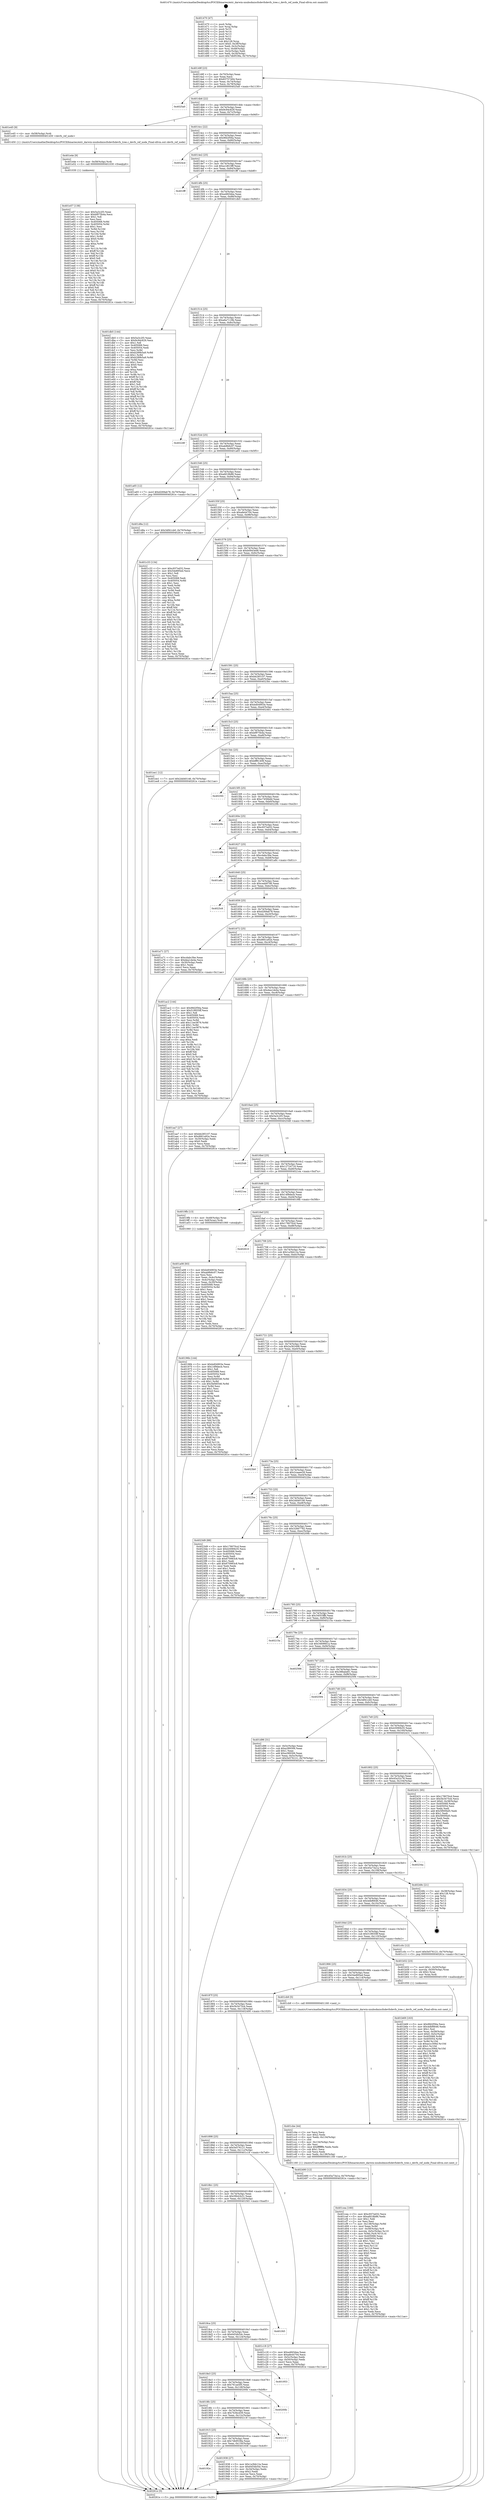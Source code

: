 digraph "0x401470" {
  label = "0x401470 (/mnt/c/Users/mathe/Desktop/tcc/POCII/binaries/extr_darwin-xnubsdmiscfsdevfsdevfs_tree.c_devfs_ref_node_Final-ollvm.out::main(0))"
  labelloc = "t"
  node[shape=record]

  Entry [label="",width=0.3,height=0.3,shape=circle,fillcolor=black,style=filled]
  "0x40149f" [label="{
     0x40149f [23]\l
     | [instrs]\l
     &nbsp;&nbsp;0x40149f \<+3\>: mov -0x70(%rbp),%eax\l
     &nbsp;&nbsp;0x4014a2 \<+2\>: mov %eax,%ecx\l
     &nbsp;&nbsp;0x4014a4 \<+6\>: sub $0x83757494,%ecx\l
     &nbsp;&nbsp;0x4014aa \<+3\>: mov %eax,-0x74(%rbp)\l
     &nbsp;&nbsp;0x4014ad \<+3\>: mov %ecx,-0x78(%rbp)\l
     &nbsp;&nbsp;0x4014b0 \<+6\>: je 00000000004025a0 \<main+0x1130\>\l
  }"]
  "0x4025a0" [label="{
     0x4025a0\l
  }", style=dashed]
  "0x4014b6" [label="{
     0x4014b6 [22]\l
     | [instrs]\l
     &nbsp;&nbsp;0x4014b6 \<+5\>: jmp 00000000004014bb \<main+0x4b\>\l
     &nbsp;&nbsp;0x4014bb \<+3\>: mov -0x74(%rbp),%eax\l
     &nbsp;&nbsp;0x4014be \<+5\>: sub $0x9c94c629,%eax\l
     &nbsp;&nbsp;0x4014c3 \<+3\>: mov %eax,-0x7c(%rbp)\l
     &nbsp;&nbsp;0x4014c6 \<+6\>: je 0000000000401e45 \<main+0x9d5\>\l
  }"]
  Exit [label="",width=0.3,height=0.3,shape=circle,fillcolor=black,style=filled,peripheries=2]
  "0x401e45" [label="{
     0x401e45 [9]\l
     | [instrs]\l
     &nbsp;&nbsp;0x401e45 \<+4\>: mov -0x58(%rbp),%rdi\l
     &nbsp;&nbsp;0x401e49 \<+5\>: call 0000000000401450 \<devfs_ref_node\>\l
     | [calls]\l
     &nbsp;&nbsp;0x401450 \{1\} (/mnt/c/Users/mathe/Desktop/tcc/POCII/binaries/extr_darwin-xnubsdmiscfsdevfsdevfs_tree.c_devfs_ref_node_Final-ollvm.out::devfs_ref_node)\l
  }"]
  "0x4014cc" [label="{
     0x4014cc [22]\l
     | [instrs]\l
     &nbsp;&nbsp;0x4014cc \<+5\>: jmp 00000000004014d1 \<main+0x61\>\l
     &nbsp;&nbsp;0x4014d1 \<+3\>: mov -0x74(%rbp),%eax\l
     &nbsp;&nbsp;0x4014d4 \<+5\>: sub $0x9fd2f56a,%eax\l
     &nbsp;&nbsp;0x4014d9 \<+3\>: mov %eax,-0x80(%rbp)\l
     &nbsp;&nbsp;0x4014dc \<+6\>: je 00000000004024cd \<main+0x105d\>\l
  }"]
  "0x401e57" [label="{
     0x401e57 [138]\l
     | [instrs]\l
     &nbsp;&nbsp;0x401e57 \<+5\>: mov $0x5a3c2f3,%eax\l
     &nbsp;&nbsp;0x401e5c \<+5\>: mov $0xbf975b4a,%ecx\l
     &nbsp;&nbsp;0x401e61 \<+2\>: mov $0x1,%dl\l
     &nbsp;&nbsp;0x401e63 \<+2\>: xor %esi,%esi\l
     &nbsp;&nbsp;0x401e65 \<+8\>: mov 0x405068,%r8d\l
     &nbsp;&nbsp;0x401e6d \<+8\>: mov 0x405054,%r9d\l
     &nbsp;&nbsp;0x401e75 \<+3\>: sub $0x1,%esi\l
     &nbsp;&nbsp;0x401e78 \<+3\>: mov %r8d,%r10d\l
     &nbsp;&nbsp;0x401e7b \<+3\>: add %esi,%r10d\l
     &nbsp;&nbsp;0x401e7e \<+4\>: imul %r10d,%r8d\l
     &nbsp;&nbsp;0x401e82 \<+4\>: and $0x1,%r8d\l
     &nbsp;&nbsp;0x401e86 \<+4\>: cmp $0x0,%r8d\l
     &nbsp;&nbsp;0x401e8a \<+4\>: sete %r11b\l
     &nbsp;&nbsp;0x401e8e \<+4\>: cmp $0xa,%r9d\l
     &nbsp;&nbsp;0x401e92 \<+3\>: setl %bl\l
     &nbsp;&nbsp;0x401e95 \<+3\>: mov %r11b,%r14b\l
     &nbsp;&nbsp;0x401e98 \<+4\>: xor $0xff,%r14b\l
     &nbsp;&nbsp;0x401e9c \<+3\>: mov %bl,%r15b\l
     &nbsp;&nbsp;0x401e9f \<+4\>: xor $0xff,%r15b\l
     &nbsp;&nbsp;0x401ea3 \<+3\>: xor $0x0,%dl\l
     &nbsp;&nbsp;0x401ea6 \<+3\>: mov %r14b,%r12b\l
     &nbsp;&nbsp;0x401ea9 \<+4\>: and $0x0,%r12b\l
     &nbsp;&nbsp;0x401ead \<+3\>: and %dl,%r11b\l
     &nbsp;&nbsp;0x401eb0 \<+3\>: mov %r15b,%r13b\l
     &nbsp;&nbsp;0x401eb3 \<+4\>: and $0x0,%r13b\l
     &nbsp;&nbsp;0x401eb7 \<+2\>: and %dl,%bl\l
     &nbsp;&nbsp;0x401eb9 \<+3\>: or %r11b,%r12b\l
     &nbsp;&nbsp;0x401ebc \<+3\>: or %bl,%r13b\l
     &nbsp;&nbsp;0x401ebf \<+3\>: xor %r13b,%r12b\l
     &nbsp;&nbsp;0x401ec2 \<+3\>: or %r15b,%r14b\l
     &nbsp;&nbsp;0x401ec5 \<+4\>: xor $0xff,%r14b\l
     &nbsp;&nbsp;0x401ec9 \<+3\>: or $0x0,%dl\l
     &nbsp;&nbsp;0x401ecc \<+3\>: and %dl,%r14b\l
     &nbsp;&nbsp;0x401ecf \<+3\>: or %r14b,%r12b\l
     &nbsp;&nbsp;0x401ed2 \<+4\>: test $0x1,%r12b\l
     &nbsp;&nbsp;0x401ed6 \<+3\>: cmovne %ecx,%eax\l
     &nbsp;&nbsp;0x401ed9 \<+3\>: mov %eax,-0x70(%rbp)\l
     &nbsp;&nbsp;0x401edc \<+5\>: jmp 000000000040261e \<main+0x11ae\>\l
  }"]
  "0x4024cd" [label="{
     0x4024cd\l
  }", style=dashed]
  "0x4014e2" [label="{
     0x4014e2 [25]\l
     | [instrs]\l
     &nbsp;&nbsp;0x4014e2 \<+5\>: jmp 00000000004014e7 \<main+0x77\>\l
     &nbsp;&nbsp;0x4014e7 \<+3\>: mov -0x74(%rbp),%eax\l
     &nbsp;&nbsp;0x4014ea \<+5\>: sub $0xa1d619ff,%eax\l
     &nbsp;&nbsp;0x4014ef \<+6\>: mov %eax,-0x84(%rbp)\l
     &nbsp;&nbsp;0x4014f5 \<+6\>: je 0000000000401fff \<main+0xb8f\>\l
  }"]
  "0x401e4e" [label="{
     0x401e4e [9]\l
     | [instrs]\l
     &nbsp;&nbsp;0x401e4e \<+4\>: mov -0x58(%rbp),%rdi\l
     &nbsp;&nbsp;0x401e52 \<+5\>: call 0000000000401030 \<free@plt\>\l
     | [calls]\l
     &nbsp;&nbsp;0x401030 \{1\} (unknown)\l
  }"]
  "0x401fff" [label="{
     0x401fff\l
  }", style=dashed]
  "0x4014fb" [label="{
     0x4014fb [25]\l
     | [instrs]\l
     &nbsp;&nbsp;0x4014fb \<+5\>: jmp 0000000000401500 \<main+0x90\>\l
     &nbsp;&nbsp;0x401500 \<+3\>: mov -0x74(%rbp),%eax\l
     &nbsp;&nbsp;0x401503 \<+5\>: sub $0xa4fd3dea,%eax\l
     &nbsp;&nbsp;0x401508 \<+6\>: mov %eax,-0x88(%rbp)\l
     &nbsp;&nbsp;0x40150e \<+6\>: je 0000000000401db5 \<main+0x945\>\l
  }"]
  "0x401cea" [label="{
     0x401cea [160]\l
     | [instrs]\l
     &nbsp;&nbsp;0x401cea \<+5\>: mov $0xc937ed32,%ecx\l
     &nbsp;&nbsp;0x401cef \<+5\>: mov $0xafd18b86,%edx\l
     &nbsp;&nbsp;0x401cf4 \<+3\>: mov $0x1,%dil\l
     &nbsp;&nbsp;0x401cf7 \<+2\>: xor %esi,%esi\l
     &nbsp;&nbsp;0x401cf9 \<+7\>: mov -0x138(%rbp),%r8d\l
     &nbsp;&nbsp;0x401d00 \<+4\>: imul %eax,%r8d\l
     &nbsp;&nbsp;0x401d04 \<+4\>: mov -0x58(%rbp),%r9\l
     &nbsp;&nbsp;0x401d08 \<+4\>: movslq -0x5c(%rbp),%r10\l
     &nbsp;&nbsp;0x401d0c \<+4\>: mov %r8d,(%r9,%r10,4)\l
     &nbsp;&nbsp;0x401d10 \<+7\>: mov 0x405068,%eax\l
     &nbsp;&nbsp;0x401d17 \<+8\>: mov 0x405054,%r8d\l
     &nbsp;&nbsp;0x401d1f \<+3\>: sub $0x1,%esi\l
     &nbsp;&nbsp;0x401d22 \<+3\>: mov %eax,%r11d\l
     &nbsp;&nbsp;0x401d25 \<+3\>: add %esi,%r11d\l
     &nbsp;&nbsp;0x401d28 \<+4\>: imul %r11d,%eax\l
     &nbsp;&nbsp;0x401d2c \<+3\>: and $0x1,%eax\l
     &nbsp;&nbsp;0x401d2f \<+3\>: cmp $0x0,%eax\l
     &nbsp;&nbsp;0x401d32 \<+3\>: sete %bl\l
     &nbsp;&nbsp;0x401d35 \<+4\>: cmp $0xa,%r8d\l
     &nbsp;&nbsp;0x401d39 \<+4\>: setl %r14b\l
     &nbsp;&nbsp;0x401d3d \<+3\>: mov %bl,%r15b\l
     &nbsp;&nbsp;0x401d40 \<+4\>: xor $0xff,%r15b\l
     &nbsp;&nbsp;0x401d44 \<+3\>: mov %r14b,%r12b\l
     &nbsp;&nbsp;0x401d47 \<+4\>: xor $0xff,%r12b\l
     &nbsp;&nbsp;0x401d4b \<+4\>: xor $0x0,%dil\l
     &nbsp;&nbsp;0x401d4f \<+3\>: mov %r15b,%r13b\l
     &nbsp;&nbsp;0x401d52 \<+4\>: and $0x0,%r13b\l
     &nbsp;&nbsp;0x401d56 \<+3\>: and %dil,%bl\l
     &nbsp;&nbsp;0x401d59 \<+3\>: mov %r12b,%al\l
     &nbsp;&nbsp;0x401d5c \<+2\>: and $0x0,%al\l
     &nbsp;&nbsp;0x401d5e \<+3\>: and %dil,%r14b\l
     &nbsp;&nbsp;0x401d61 \<+3\>: or %bl,%r13b\l
     &nbsp;&nbsp;0x401d64 \<+3\>: or %r14b,%al\l
     &nbsp;&nbsp;0x401d67 \<+3\>: xor %al,%r13b\l
     &nbsp;&nbsp;0x401d6a \<+3\>: or %r12b,%r15b\l
     &nbsp;&nbsp;0x401d6d \<+4\>: xor $0xff,%r15b\l
     &nbsp;&nbsp;0x401d71 \<+4\>: or $0x0,%dil\l
     &nbsp;&nbsp;0x401d75 \<+3\>: and %dil,%r15b\l
     &nbsp;&nbsp;0x401d78 \<+3\>: or %r15b,%r13b\l
     &nbsp;&nbsp;0x401d7b \<+4\>: test $0x1,%r13b\l
     &nbsp;&nbsp;0x401d7f \<+3\>: cmovne %edx,%ecx\l
     &nbsp;&nbsp;0x401d82 \<+3\>: mov %ecx,-0x70(%rbp)\l
     &nbsp;&nbsp;0x401d85 \<+5\>: jmp 000000000040261e \<main+0x11ae\>\l
  }"]
  "0x401db5" [label="{
     0x401db5 [144]\l
     | [instrs]\l
     &nbsp;&nbsp;0x401db5 \<+5\>: mov $0x5a3c2f3,%eax\l
     &nbsp;&nbsp;0x401dba \<+5\>: mov $0x9c94c629,%ecx\l
     &nbsp;&nbsp;0x401dbf \<+2\>: mov $0x1,%dl\l
     &nbsp;&nbsp;0x401dc1 \<+7\>: mov 0x405068,%esi\l
     &nbsp;&nbsp;0x401dc8 \<+7\>: mov 0x405054,%edi\l
     &nbsp;&nbsp;0x401dcf \<+3\>: mov %esi,%r8d\l
     &nbsp;&nbsp;0x401dd2 \<+7\>: sub $0xb289b5a9,%r8d\l
     &nbsp;&nbsp;0x401dd9 \<+4\>: sub $0x1,%r8d\l
     &nbsp;&nbsp;0x401ddd \<+7\>: add $0xb289b5a9,%r8d\l
     &nbsp;&nbsp;0x401de4 \<+4\>: imul %r8d,%esi\l
     &nbsp;&nbsp;0x401de8 \<+3\>: and $0x1,%esi\l
     &nbsp;&nbsp;0x401deb \<+3\>: cmp $0x0,%esi\l
     &nbsp;&nbsp;0x401dee \<+4\>: sete %r9b\l
     &nbsp;&nbsp;0x401df2 \<+3\>: cmp $0xa,%edi\l
     &nbsp;&nbsp;0x401df5 \<+4\>: setl %r10b\l
     &nbsp;&nbsp;0x401df9 \<+3\>: mov %r9b,%r11b\l
     &nbsp;&nbsp;0x401dfc \<+4\>: xor $0xff,%r11b\l
     &nbsp;&nbsp;0x401e00 \<+3\>: mov %r10b,%bl\l
     &nbsp;&nbsp;0x401e03 \<+3\>: xor $0xff,%bl\l
     &nbsp;&nbsp;0x401e06 \<+3\>: xor $0x1,%dl\l
     &nbsp;&nbsp;0x401e09 \<+3\>: mov %r11b,%r14b\l
     &nbsp;&nbsp;0x401e0c \<+4\>: and $0xff,%r14b\l
     &nbsp;&nbsp;0x401e10 \<+3\>: and %dl,%r9b\l
     &nbsp;&nbsp;0x401e13 \<+3\>: mov %bl,%r15b\l
     &nbsp;&nbsp;0x401e16 \<+4\>: and $0xff,%r15b\l
     &nbsp;&nbsp;0x401e1a \<+3\>: and %dl,%r10b\l
     &nbsp;&nbsp;0x401e1d \<+3\>: or %r9b,%r14b\l
     &nbsp;&nbsp;0x401e20 \<+3\>: or %r10b,%r15b\l
     &nbsp;&nbsp;0x401e23 \<+3\>: xor %r15b,%r14b\l
     &nbsp;&nbsp;0x401e26 \<+3\>: or %bl,%r11b\l
     &nbsp;&nbsp;0x401e29 \<+4\>: xor $0xff,%r11b\l
     &nbsp;&nbsp;0x401e2d \<+3\>: or $0x1,%dl\l
     &nbsp;&nbsp;0x401e30 \<+3\>: and %dl,%r11b\l
     &nbsp;&nbsp;0x401e33 \<+3\>: or %r11b,%r14b\l
     &nbsp;&nbsp;0x401e36 \<+4\>: test $0x1,%r14b\l
     &nbsp;&nbsp;0x401e3a \<+3\>: cmovne %ecx,%eax\l
     &nbsp;&nbsp;0x401e3d \<+3\>: mov %eax,-0x70(%rbp)\l
     &nbsp;&nbsp;0x401e40 \<+5\>: jmp 000000000040261e \<main+0x11ae\>\l
  }"]
  "0x401514" [label="{
     0x401514 [25]\l
     | [instrs]\l
     &nbsp;&nbsp;0x401514 \<+5\>: jmp 0000000000401519 \<main+0xa9\>\l
     &nbsp;&nbsp;0x401519 \<+3\>: mov -0x74(%rbp),%eax\l
     &nbsp;&nbsp;0x40151c \<+5\>: sub $0xa6a7118b,%eax\l
     &nbsp;&nbsp;0x401521 \<+6\>: mov %eax,-0x8c(%rbp)\l
     &nbsp;&nbsp;0x401527 \<+6\>: je 000000000040228f \<main+0xe1f\>\l
  }"]
  "0x401cbe" [label="{
     0x401cbe [44]\l
     | [instrs]\l
     &nbsp;&nbsp;0x401cbe \<+2\>: xor %ecx,%ecx\l
     &nbsp;&nbsp;0x401cc0 \<+5\>: mov $0x2,%edx\l
     &nbsp;&nbsp;0x401cc5 \<+6\>: mov %edx,-0x134(%rbp)\l
     &nbsp;&nbsp;0x401ccb \<+1\>: cltd\l
     &nbsp;&nbsp;0x401ccc \<+6\>: mov -0x134(%rbp),%esi\l
     &nbsp;&nbsp;0x401cd2 \<+2\>: idiv %esi\l
     &nbsp;&nbsp;0x401cd4 \<+6\>: imul $0xfffffffe,%edx,%edx\l
     &nbsp;&nbsp;0x401cda \<+3\>: sub $0x1,%ecx\l
     &nbsp;&nbsp;0x401cdd \<+2\>: sub %ecx,%edx\l
     &nbsp;&nbsp;0x401cdf \<+6\>: mov %edx,-0x138(%rbp)\l
     &nbsp;&nbsp;0x401ce5 \<+5\>: call 0000000000401160 \<next_i\>\l
     | [calls]\l
     &nbsp;&nbsp;0x401160 \{1\} (/mnt/c/Users/mathe/Desktop/tcc/POCII/binaries/extr_darwin-xnubsdmiscfsdevfsdevfs_tree.c_devfs_ref_node_Final-ollvm.out::next_i)\l
  }"]
  "0x40228f" [label="{
     0x40228f\l
  }", style=dashed]
  "0x40152d" [label="{
     0x40152d [25]\l
     | [instrs]\l
     &nbsp;&nbsp;0x40152d \<+5\>: jmp 0000000000401532 \<main+0xc2\>\l
     &nbsp;&nbsp;0x401532 \<+3\>: mov -0x74(%rbp),%eax\l
     &nbsp;&nbsp;0x401535 \<+5\>: sub $0xab8b6c07,%eax\l
     &nbsp;&nbsp;0x40153a \<+6\>: mov %eax,-0x90(%rbp)\l
     &nbsp;&nbsp;0x401540 \<+6\>: je 0000000000401a65 \<main+0x5f5\>\l
  }"]
  "0x401b69" [label="{
     0x401b69 [163]\l
     | [instrs]\l
     &nbsp;&nbsp;0x401b69 \<+5\>: mov $0x9fd2f56a,%ecx\l
     &nbsp;&nbsp;0x401b6e \<+5\>: mov $0x4dbf6646,%edx\l
     &nbsp;&nbsp;0x401b73 \<+3\>: mov $0x1,%sil\l
     &nbsp;&nbsp;0x401b76 \<+4\>: mov %rax,-0x58(%rbp)\l
     &nbsp;&nbsp;0x401b7a \<+7\>: movl $0x0,-0x5c(%rbp)\l
     &nbsp;&nbsp;0x401b81 \<+8\>: mov 0x405068,%r8d\l
     &nbsp;&nbsp;0x401b89 \<+8\>: mov 0x405054,%r9d\l
     &nbsp;&nbsp;0x401b91 \<+3\>: mov %r8d,%r10d\l
     &nbsp;&nbsp;0x401b94 \<+7\>: sub $0xaccc306d,%r10d\l
     &nbsp;&nbsp;0x401b9b \<+4\>: sub $0x1,%r10d\l
     &nbsp;&nbsp;0x401b9f \<+7\>: add $0xaccc306d,%r10d\l
     &nbsp;&nbsp;0x401ba6 \<+4\>: imul %r10d,%r8d\l
     &nbsp;&nbsp;0x401baa \<+4\>: and $0x1,%r8d\l
     &nbsp;&nbsp;0x401bae \<+4\>: cmp $0x0,%r8d\l
     &nbsp;&nbsp;0x401bb2 \<+4\>: sete %r11b\l
     &nbsp;&nbsp;0x401bb6 \<+4\>: cmp $0xa,%r9d\l
     &nbsp;&nbsp;0x401bba \<+3\>: setl %bl\l
     &nbsp;&nbsp;0x401bbd \<+3\>: mov %r11b,%r14b\l
     &nbsp;&nbsp;0x401bc0 \<+4\>: xor $0xff,%r14b\l
     &nbsp;&nbsp;0x401bc4 \<+3\>: mov %bl,%r15b\l
     &nbsp;&nbsp;0x401bc7 \<+4\>: xor $0xff,%r15b\l
     &nbsp;&nbsp;0x401bcb \<+4\>: xor $0x0,%sil\l
     &nbsp;&nbsp;0x401bcf \<+3\>: mov %r14b,%r12b\l
     &nbsp;&nbsp;0x401bd2 \<+4\>: and $0x0,%r12b\l
     &nbsp;&nbsp;0x401bd6 \<+3\>: and %sil,%r11b\l
     &nbsp;&nbsp;0x401bd9 \<+3\>: mov %r15b,%r13b\l
     &nbsp;&nbsp;0x401bdc \<+4\>: and $0x0,%r13b\l
     &nbsp;&nbsp;0x401be0 \<+3\>: and %sil,%bl\l
     &nbsp;&nbsp;0x401be3 \<+3\>: or %r11b,%r12b\l
     &nbsp;&nbsp;0x401be6 \<+3\>: or %bl,%r13b\l
     &nbsp;&nbsp;0x401be9 \<+3\>: xor %r13b,%r12b\l
     &nbsp;&nbsp;0x401bec \<+3\>: or %r15b,%r14b\l
     &nbsp;&nbsp;0x401bef \<+4\>: xor $0xff,%r14b\l
     &nbsp;&nbsp;0x401bf3 \<+4\>: or $0x0,%sil\l
     &nbsp;&nbsp;0x401bf7 \<+3\>: and %sil,%r14b\l
     &nbsp;&nbsp;0x401bfa \<+3\>: or %r14b,%r12b\l
     &nbsp;&nbsp;0x401bfd \<+4\>: test $0x1,%r12b\l
     &nbsp;&nbsp;0x401c01 \<+3\>: cmovne %edx,%ecx\l
     &nbsp;&nbsp;0x401c04 \<+3\>: mov %ecx,-0x70(%rbp)\l
     &nbsp;&nbsp;0x401c07 \<+5\>: jmp 000000000040261e \<main+0x11ae\>\l
  }"]
  "0x401a65" [label="{
     0x401a65 [12]\l
     | [instrs]\l
     &nbsp;&nbsp;0x401a65 \<+7\>: movl $0xd269ab78,-0x70(%rbp)\l
     &nbsp;&nbsp;0x401a6c \<+5\>: jmp 000000000040261e \<main+0x11ae\>\l
  }"]
  "0x401546" [label="{
     0x401546 [25]\l
     | [instrs]\l
     &nbsp;&nbsp;0x401546 \<+5\>: jmp 000000000040154b \<main+0xdb\>\l
     &nbsp;&nbsp;0x40154b \<+3\>: mov -0x74(%rbp),%eax\l
     &nbsp;&nbsp;0x40154e \<+5\>: sub $0xafd18b86,%eax\l
     &nbsp;&nbsp;0x401553 \<+6\>: mov %eax,-0x94(%rbp)\l
     &nbsp;&nbsp;0x401559 \<+6\>: je 0000000000401d8a \<main+0x91a\>\l
  }"]
  "0x401a08" [label="{
     0x401a08 [93]\l
     | [instrs]\l
     &nbsp;&nbsp;0x401a08 \<+5\>: mov $0xbd04903e,%ecx\l
     &nbsp;&nbsp;0x401a0d \<+5\>: mov $0xab8b6c07,%edx\l
     &nbsp;&nbsp;0x401a12 \<+2\>: xor %esi,%esi\l
     &nbsp;&nbsp;0x401a14 \<+3\>: mov %eax,-0x4c(%rbp)\l
     &nbsp;&nbsp;0x401a17 \<+3\>: mov -0x4c(%rbp),%eax\l
     &nbsp;&nbsp;0x401a1a \<+3\>: mov %eax,-0x30(%rbp)\l
     &nbsp;&nbsp;0x401a1d \<+7\>: mov 0x405068,%eax\l
     &nbsp;&nbsp;0x401a24 \<+8\>: mov 0x405054,%r8d\l
     &nbsp;&nbsp;0x401a2c \<+3\>: sub $0x1,%esi\l
     &nbsp;&nbsp;0x401a2f \<+3\>: mov %eax,%r9d\l
     &nbsp;&nbsp;0x401a32 \<+3\>: add %esi,%r9d\l
     &nbsp;&nbsp;0x401a35 \<+4\>: imul %r9d,%eax\l
     &nbsp;&nbsp;0x401a39 \<+3\>: and $0x1,%eax\l
     &nbsp;&nbsp;0x401a3c \<+3\>: cmp $0x0,%eax\l
     &nbsp;&nbsp;0x401a3f \<+4\>: sete %r10b\l
     &nbsp;&nbsp;0x401a43 \<+4\>: cmp $0xa,%r8d\l
     &nbsp;&nbsp;0x401a47 \<+4\>: setl %r11b\l
     &nbsp;&nbsp;0x401a4b \<+3\>: mov %r10b,%bl\l
     &nbsp;&nbsp;0x401a4e \<+3\>: and %r11b,%bl\l
     &nbsp;&nbsp;0x401a51 \<+3\>: xor %r11b,%r10b\l
     &nbsp;&nbsp;0x401a54 \<+3\>: or %r10b,%bl\l
     &nbsp;&nbsp;0x401a57 \<+3\>: test $0x1,%bl\l
     &nbsp;&nbsp;0x401a5a \<+3\>: cmovne %edx,%ecx\l
     &nbsp;&nbsp;0x401a5d \<+3\>: mov %ecx,-0x70(%rbp)\l
     &nbsp;&nbsp;0x401a60 \<+5\>: jmp 000000000040261e \<main+0x11ae\>\l
  }"]
  "0x401d8a" [label="{
     0x401d8a [12]\l
     | [instrs]\l
     &nbsp;&nbsp;0x401d8a \<+7\>: movl $0x3df41cb0,-0x70(%rbp)\l
     &nbsp;&nbsp;0x401d91 \<+5\>: jmp 000000000040261e \<main+0x11ae\>\l
  }"]
  "0x40155f" [label="{
     0x40155f [25]\l
     | [instrs]\l
     &nbsp;&nbsp;0x40155f \<+5\>: jmp 0000000000401564 \<main+0xf4\>\l
     &nbsp;&nbsp;0x401564 \<+3\>: mov -0x74(%rbp),%eax\l
     &nbsp;&nbsp;0x401567 \<+5\>: sub $0xafe44704,%eax\l
     &nbsp;&nbsp;0x40156c \<+6\>: mov %eax,-0x98(%rbp)\l
     &nbsp;&nbsp;0x401572 \<+6\>: je 0000000000401c33 \<main+0x7c3\>\l
  }"]
  "0x401470" [label="{
     0x401470 [47]\l
     | [instrs]\l
     &nbsp;&nbsp;0x401470 \<+1\>: push %rbp\l
     &nbsp;&nbsp;0x401471 \<+3\>: mov %rsp,%rbp\l
     &nbsp;&nbsp;0x401474 \<+2\>: push %r15\l
     &nbsp;&nbsp;0x401476 \<+2\>: push %r14\l
     &nbsp;&nbsp;0x401478 \<+2\>: push %r13\l
     &nbsp;&nbsp;0x40147a \<+2\>: push %r12\l
     &nbsp;&nbsp;0x40147c \<+1\>: push %rbx\l
     &nbsp;&nbsp;0x40147d \<+7\>: sub $0x128,%rsp\l
     &nbsp;&nbsp;0x401484 \<+7\>: movl $0x0,-0x38(%rbp)\l
     &nbsp;&nbsp;0x40148b \<+3\>: mov %edi,-0x3c(%rbp)\l
     &nbsp;&nbsp;0x40148e \<+4\>: mov %rsi,-0x48(%rbp)\l
     &nbsp;&nbsp;0x401492 \<+3\>: mov -0x3c(%rbp),%edi\l
     &nbsp;&nbsp;0x401495 \<+3\>: mov %edi,-0x34(%rbp)\l
     &nbsp;&nbsp;0x401498 \<+7\>: movl $0x7db9538a,-0x70(%rbp)\l
  }"]
  "0x401c33" [label="{
     0x401c33 [134]\l
     | [instrs]\l
     &nbsp;&nbsp;0x401c33 \<+5\>: mov $0xc937ed32,%eax\l
     &nbsp;&nbsp;0x401c38 \<+5\>: mov $0x54e895ed,%ecx\l
     &nbsp;&nbsp;0x401c3d \<+2\>: mov $0x1,%dl\l
     &nbsp;&nbsp;0x401c3f \<+2\>: xor %esi,%esi\l
     &nbsp;&nbsp;0x401c41 \<+7\>: mov 0x405068,%edi\l
     &nbsp;&nbsp;0x401c48 \<+8\>: mov 0x405054,%r8d\l
     &nbsp;&nbsp;0x401c50 \<+3\>: sub $0x1,%esi\l
     &nbsp;&nbsp;0x401c53 \<+3\>: mov %edi,%r9d\l
     &nbsp;&nbsp;0x401c56 \<+3\>: add %esi,%r9d\l
     &nbsp;&nbsp;0x401c59 \<+4\>: imul %r9d,%edi\l
     &nbsp;&nbsp;0x401c5d \<+3\>: and $0x1,%edi\l
     &nbsp;&nbsp;0x401c60 \<+3\>: cmp $0x0,%edi\l
     &nbsp;&nbsp;0x401c63 \<+4\>: sete %r10b\l
     &nbsp;&nbsp;0x401c67 \<+4\>: cmp $0xa,%r8d\l
     &nbsp;&nbsp;0x401c6b \<+4\>: setl %r11b\l
     &nbsp;&nbsp;0x401c6f \<+3\>: mov %r10b,%bl\l
     &nbsp;&nbsp;0x401c72 \<+3\>: xor $0xff,%bl\l
     &nbsp;&nbsp;0x401c75 \<+3\>: mov %r11b,%r14b\l
     &nbsp;&nbsp;0x401c78 \<+4\>: xor $0xff,%r14b\l
     &nbsp;&nbsp;0x401c7c \<+3\>: xor $0x0,%dl\l
     &nbsp;&nbsp;0x401c7f \<+3\>: mov %bl,%r15b\l
     &nbsp;&nbsp;0x401c82 \<+4\>: and $0x0,%r15b\l
     &nbsp;&nbsp;0x401c86 \<+3\>: and %dl,%r10b\l
     &nbsp;&nbsp;0x401c89 \<+3\>: mov %r14b,%r12b\l
     &nbsp;&nbsp;0x401c8c \<+4\>: and $0x0,%r12b\l
     &nbsp;&nbsp;0x401c90 \<+3\>: and %dl,%r11b\l
     &nbsp;&nbsp;0x401c93 \<+3\>: or %r10b,%r15b\l
     &nbsp;&nbsp;0x401c96 \<+3\>: or %r11b,%r12b\l
     &nbsp;&nbsp;0x401c99 \<+3\>: xor %r12b,%r15b\l
     &nbsp;&nbsp;0x401c9c \<+3\>: or %r14b,%bl\l
     &nbsp;&nbsp;0x401c9f \<+3\>: xor $0xff,%bl\l
     &nbsp;&nbsp;0x401ca2 \<+3\>: or $0x0,%dl\l
     &nbsp;&nbsp;0x401ca5 \<+2\>: and %dl,%bl\l
     &nbsp;&nbsp;0x401ca7 \<+3\>: or %bl,%r15b\l
     &nbsp;&nbsp;0x401caa \<+4\>: test $0x1,%r15b\l
     &nbsp;&nbsp;0x401cae \<+3\>: cmovne %ecx,%eax\l
     &nbsp;&nbsp;0x401cb1 \<+3\>: mov %eax,-0x70(%rbp)\l
     &nbsp;&nbsp;0x401cb4 \<+5\>: jmp 000000000040261e \<main+0x11ae\>\l
  }"]
  "0x401578" [label="{
     0x401578 [25]\l
     | [instrs]\l
     &nbsp;&nbsp;0x401578 \<+5\>: jmp 000000000040157d \<main+0x10d\>\l
     &nbsp;&nbsp;0x40157d \<+3\>: mov -0x74(%rbp),%eax\l
     &nbsp;&nbsp;0x401580 \<+5\>: sub $0xb0943ed6,%eax\l
     &nbsp;&nbsp;0x401585 \<+6\>: mov %eax,-0x9c(%rbp)\l
     &nbsp;&nbsp;0x40158b \<+6\>: je 0000000000401eed \<main+0xa7d\>\l
  }"]
  "0x40261e" [label="{
     0x40261e [5]\l
     | [instrs]\l
     &nbsp;&nbsp;0x40261e \<+5\>: jmp 000000000040149f \<main+0x2f\>\l
  }"]
  "0x401eed" [label="{
     0x401eed\l
  }", style=dashed]
  "0x401591" [label="{
     0x401591 [25]\l
     | [instrs]\l
     &nbsp;&nbsp;0x401591 \<+5\>: jmp 0000000000401596 \<main+0x126\>\l
     &nbsp;&nbsp;0x401596 \<+3\>: mov -0x74(%rbp),%eax\l
     &nbsp;&nbsp;0x401599 \<+5\>: sub $0xbb285107,%eax\l
     &nbsp;&nbsp;0x40159e \<+6\>: mov %eax,-0xa0(%rbp)\l
     &nbsp;&nbsp;0x4015a4 \<+6\>: je 00000000004023bc \<main+0xf4c\>\l
  }"]
  "0x40192e" [label="{
     0x40192e\l
  }", style=dashed]
  "0x4023bc" [label="{
     0x4023bc\l
  }", style=dashed]
  "0x4015aa" [label="{
     0x4015aa [25]\l
     | [instrs]\l
     &nbsp;&nbsp;0x4015aa \<+5\>: jmp 00000000004015af \<main+0x13f\>\l
     &nbsp;&nbsp;0x4015af \<+3\>: mov -0x74(%rbp),%eax\l
     &nbsp;&nbsp;0x4015b2 \<+5\>: sub $0xbd04903e,%eax\l
     &nbsp;&nbsp;0x4015b7 \<+6\>: mov %eax,-0xa4(%rbp)\l
     &nbsp;&nbsp;0x4015bd \<+6\>: je 00000000004024b1 \<main+0x1041\>\l
  }"]
  "0x401938" [label="{
     0x401938 [27]\l
     | [instrs]\l
     &nbsp;&nbsp;0x401938 \<+5\>: mov $0x1a3bb12a,%eax\l
     &nbsp;&nbsp;0x40193d \<+5\>: mov $0x6454b54c,%ecx\l
     &nbsp;&nbsp;0x401942 \<+3\>: mov -0x34(%rbp),%edx\l
     &nbsp;&nbsp;0x401945 \<+3\>: cmp $0x2,%edx\l
     &nbsp;&nbsp;0x401948 \<+3\>: cmovne %ecx,%eax\l
     &nbsp;&nbsp;0x40194b \<+3\>: mov %eax,-0x70(%rbp)\l
     &nbsp;&nbsp;0x40194e \<+5\>: jmp 000000000040261e \<main+0x11ae\>\l
  }"]
  "0x4024b1" [label="{
     0x4024b1\l
  }", style=dashed]
  "0x4015c3" [label="{
     0x4015c3 [25]\l
     | [instrs]\l
     &nbsp;&nbsp;0x4015c3 \<+5\>: jmp 00000000004015c8 \<main+0x158\>\l
     &nbsp;&nbsp;0x4015c8 \<+3\>: mov -0x74(%rbp),%eax\l
     &nbsp;&nbsp;0x4015cb \<+5\>: sub $0xbf975b4a,%eax\l
     &nbsp;&nbsp;0x4015d0 \<+6\>: mov %eax,-0xa8(%rbp)\l
     &nbsp;&nbsp;0x4015d6 \<+6\>: je 0000000000401ee1 \<main+0xa71\>\l
  }"]
  "0x401915" [label="{
     0x401915 [25]\l
     | [instrs]\l
     &nbsp;&nbsp;0x401915 \<+5\>: jmp 000000000040191a \<main+0x4aa\>\l
     &nbsp;&nbsp;0x40191a \<+3\>: mov -0x74(%rbp),%eax\l
     &nbsp;&nbsp;0x40191d \<+5\>: sub $0x7db9538a,%eax\l
     &nbsp;&nbsp;0x401922 \<+6\>: mov %eax,-0x130(%rbp)\l
     &nbsp;&nbsp;0x401928 \<+6\>: je 0000000000401938 \<main+0x4c8\>\l
  }"]
  "0x401ee1" [label="{
     0x401ee1 [12]\l
     | [instrs]\l
     &nbsp;&nbsp;0x401ee1 \<+7\>: movl $0x2dd40146,-0x70(%rbp)\l
     &nbsp;&nbsp;0x401ee8 \<+5\>: jmp 000000000040261e \<main+0x11ae\>\l
  }"]
  "0x4015dc" [label="{
     0x4015dc [25]\l
     | [instrs]\l
     &nbsp;&nbsp;0x4015dc \<+5\>: jmp 00000000004015e1 \<main+0x171\>\l
     &nbsp;&nbsp;0x4015e1 \<+3\>: mov -0x74(%rbp),%eax\l
     &nbsp;&nbsp;0x4015e4 \<+5\>: sub $0xbff81408,%eax\l
     &nbsp;&nbsp;0x4015e9 \<+6\>: mov %eax,-0xac(%rbp)\l
     &nbsp;&nbsp;0x4015ef \<+6\>: je 00000000004025f2 \<main+0x1182\>\l
  }"]
  "0x40213f" [label="{
     0x40213f\l
  }", style=dashed]
  "0x4025f2" [label="{
     0x4025f2\l
  }", style=dashed]
  "0x4015f5" [label="{
     0x4015f5 [25]\l
     | [instrs]\l
     &nbsp;&nbsp;0x4015f5 \<+5\>: jmp 00000000004015fa \<main+0x18a\>\l
     &nbsp;&nbsp;0x4015fa \<+3\>: mov -0x74(%rbp),%eax\l
     &nbsp;&nbsp;0x4015fd \<+5\>: sub $0xc7456bdd,%eax\l
     &nbsp;&nbsp;0x401602 \<+6\>: mov %eax,-0xb0(%rbp)\l
     &nbsp;&nbsp;0x401608 \<+6\>: je 000000000040229b \<main+0xe2b\>\l
  }"]
  "0x4018fc" [label="{
     0x4018fc [25]\l
     | [instrs]\l
     &nbsp;&nbsp;0x4018fc \<+5\>: jmp 0000000000401901 \<main+0x491\>\l
     &nbsp;&nbsp;0x401901 \<+3\>: mov -0x74(%rbp),%eax\l
     &nbsp;&nbsp;0x401904 \<+5\>: sub $0x7b3bcd39,%eax\l
     &nbsp;&nbsp;0x401909 \<+6\>: mov %eax,-0x12c(%rbp)\l
     &nbsp;&nbsp;0x40190f \<+6\>: je 000000000040213f \<main+0xccf\>\l
  }"]
  "0x40229b" [label="{
     0x40229b\l
  }", style=dashed]
  "0x40160e" [label="{
     0x40160e [25]\l
     | [instrs]\l
     &nbsp;&nbsp;0x40160e \<+5\>: jmp 0000000000401613 \<main+0x1a3\>\l
     &nbsp;&nbsp;0x401613 \<+3\>: mov -0x74(%rbp),%eax\l
     &nbsp;&nbsp;0x401616 \<+5\>: sub $0xc937ed32,%eax\l
     &nbsp;&nbsp;0x40161b \<+6\>: mov %eax,-0xb4(%rbp)\l
     &nbsp;&nbsp;0x401621 \<+6\>: je 00000000004024fb \<main+0x108b\>\l
  }"]
  "0x40200b" [label="{
     0x40200b\l
  }", style=dashed]
  "0x4024fb" [label="{
     0x4024fb\l
  }", style=dashed]
  "0x401627" [label="{
     0x401627 [25]\l
     | [instrs]\l
     &nbsp;&nbsp;0x401627 \<+5\>: jmp 000000000040162c \<main+0x1bc\>\l
     &nbsp;&nbsp;0x40162c \<+3\>: mov -0x74(%rbp),%eax\l
     &nbsp;&nbsp;0x40162f \<+5\>: sub $0xcdabc3be,%eax\l
     &nbsp;&nbsp;0x401634 \<+6\>: mov %eax,-0xb8(%rbp)\l
     &nbsp;&nbsp;0x40163a \<+6\>: je 0000000000401a8c \<main+0x61c\>\l
  }"]
  "0x4018e3" [label="{
     0x4018e3 [25]\l
     | [instrs]\l
     &nbsp;&nbsp;0x4018e3 \<+5\>: jmp 00000000004018e8 \<main+0x478\>\l
     &nbsp;&nbsp;0x4018e8 \<+3\>: mov -0x74(%rbp),%eax\l
     &nbsp;&nbsp;0x4018eb \<+5\>: sub $0x761ae5f5,%eax\l
     &nbsp;&nbsp;0x4018f0 \<+6\>: mov %eax,-0x128(%rbp)\l
     &nbsp;&nbsp;0x4018f6 \<+6\>: je 000000000040200b \<main+0xb9b\>\l
  }"]
  "0x401a8c" [label="{
     0x401a8c\l
  }", style=dashed]
  "0x401640" [label="{
     0x401640 [25]\l
     | [instrs]\l
     &nbsp;&nbsp;0x401640 \<+5\>: jmp 0000000000401645 \<main+0x1d5\>\l
     &nbsp;&nbsp;0x401645 \<+3\>: mov -0x74(%rbp),%eax\l
     &nbsp;&nbsp;0x401648 \<+5\>: sub $0xceab97d6,%eax\l
     &nbsp;&nbsp;0x40164d \<+6\>: mov %eax,-0xbc(%rbp)\l
     &nbsp;&nbsp;0x401653 \<+6\>: je 00000000004023c8 \<main+0xf58\>\l
  }"]
  "0x401953" [label="{
     0x401953\l
  }", style=dashed]
  "0x4023c8" [label="{
     0x4023c8\l
  }", style=dashed]
  "0x401659" [label="{
     0x401659 [25]\l
     | [instrs]\l
     &nbsp;&nbsp;0x401659 \<+5\>: jmp 000000000040165e \<main+0x1ee\>\l
     &nbsp;&nbsp;0x40165e \<+3\>: mov -0x74(%rbp),%eax\l
     &nbsp;&nbsp;0x401661 \<+5\>: sub $0xd269ab78,%eax\l
     &nbsp;&nbsp;0x401666 \<+6\>: mov %eax,-0xc0(%rbp)\l
     &nbsp;&nbsp;0x40166c \<+6\>: je 0000000000401a71 \<main+0x601\>\l
  }"]
  "0x4018ca" [label="{
     0x4018ca [25]\l
     | [instrs]\l
     &nbsp;&nbsp;0x4018ca \<+5\>: jmp 00000000004018cf \<main+0x45f\>\l
     &nbsp;&nbsp;0x4018cf \<+3\>: mov -0x74(%rbp),%eax\l
     &nbsp;&nbsp;0x4018d2 \<+5\>: sub $0x6454b54c,%eax\l
     &nbsp;&nbsp;0x4018d7 \<+6\>: mov %eax,-0x124(%rbp)\l
     &nbsp;&nbsp;0x4018dd \<+6\>: je 0000000000401953 \<main+0x4e3\>\l
  }"]
  "0x401a71" [label="{
     0x401a71 [27]\l
     | [instrs]\l
     &nbsp;&nbsp;0x401a71 \<+5\>: mov $0xcdabc3be,%eax\l
     &nbsp;&nbsp;0x401a76 \<+5\>: mov $0xdea1de4a,%ecx\l
     &nbsp;&nbsp;0x401a7b \<+3\>: mov -0x30(%rbp),%edx\l
     &nbsp;&nbsp;0x401a7e \<+3\>: cmp $0x1,%edx\l
     &nbsp;&nbsp;0x401a81 \<+3\>: cmovl %ecx,%eax\l
     &nbsp;&nbsp;0x401a84 \<+3\>: mov %eax,-0x70(%rbp)\l
     &nbsp;&nbsp;0x401a87 \<+5\>: jmp 000000000040261e \<main+0x11ae\>\l
  }"]
  "0x401672" [label="{
     0x401672 [25]\l
     | [instrs]\l
     &nbsp;&nbsp;0x401672 \<+5\>: jmp 0000000000401677 \<main+0x207\>\l
     &nbsp;&nbsp;0x401677 \<+3\>: mov -0x74(%rbp),%eax\l
     &nbsp;&nbsp;0x40167a \<+5\>: sub $0xd661a92e,%eax\l
     &nbsp;&nbsp;0x40167f \<+6\>: mov %eax,-0xc4(%rbp)\l
     &nbsp;&nbsp;0x401685 \<+6\>: je 0000000000401ac2 \<main+0x652\>\l
  }"]
  "0x401f45" [label="{
     0x401f45\l
  }", style=dashed]
  "0x401ac2" [label="{
     0x401ac2 [144]\l
     | [instrs]\l
     &nbsp;&nbsp;0x401ac2 \<+5\>: mov $0x9fd2f56a,%eax\l
     &nbsp;&nbsp;0x401ac7 \<+5\>: mov $0x518935ff,%ecx\l
     &nbsp;&nbsp;0x401acc \<+2\>: mov $0x1,%dl\l
     &nbsp;&nbsp;0x401ace \<+7\>: mov 0x405068,%esi\l
     &nbsp;&nbsp;0x401ad5 \<+7\>: mov 0x405054,%edi\l
     &nbsp;&nbsp;0x401adc \<+3\>: mov %esi,%r8d\l
     &nbsp;&nbsp;0x401adf \<+7\>: add $0x11ee3879,%r8d\l
     &nbsp;&nbsp;0x401ae6 \<+4\>: sub $0x1,%r8d\l
     &nbsp;&nbsp;0x401aea \<+7\>: sub $0x11ee3879,%r8d\l
     &nbsp;&nbsp;0x401af1 \<+4\>: imul %r8d,%esi\l
     &nbsp;&nbsp;0x401af5 \<+3\>: and $0x1,%esi\l
     &nbsp;&nbsp;0x401af8 \<+3\>: cmp $0x0,%esi\l
     &nbsp;&nbsp;0x401afb \<+4\>: sete %r9b\l
     &nbsp;&nbsp;0x401aff \<+3\>: cmp $0xa,%edi\l
     &nbsp;&nbsp;0x401b02 \<+4\>: setl %r10b\l
     &nbsp;&nbsp;0x401b06 \<+3\>: mov %r9b,%r11b\l
     &nbsp;&nbsp;0x401b09 \<+4\>: xor $0xff,%r11b\l
     &nbsp;&nbsp;0x401b0d \<+3\>: mov %r10b,%bl\l
     &nbsp;&nbsp;0x401b10 \<+3\>: xor $0xff,%bl\l
     &nbsp;&nbsp;0x401b13 \<+3\>: xor $0x0,%dl\l
     &nbsp;&nbsp;0x401b16 \<+3\>: mov %r11b,%r14b\l
     &nbsp;&nbsp;0x401b19 \<+4\>: and $0x0,%r14b\l
     &nbsp;&nbsp;0x401b1d \<+3\>: and %dl,%r9b\l
     &nbsp;&nbsp;0x401b20 \<+3\>: mov %bl,%r15b\l
     &nbsp;&nbsp;0x401b23 \<+4\>: and $0x0,%r15b\l
     &nbsp;&nbsp;0x401b27 \<+3\>: and %dl,%r10b\l
     &nbsp;&nbsp;0x401b2a \<+3\>: or %r9b,%r14b\l
     &nbsp;&nbsp;0x401b2d \<+3\>: or %r10b,%r15b\l
     &nbsp;&nbsp;0x401b30 \<+3\>: xor %r15b,%r14b\l
     &nbsp;&nbsp;0x401b33 \<+3\>: or %bl,%r11b\l
     &nbsp;&nbsp;0x401b36 \<+4\>: xor $0xff,%r11b\l
     &nbsp;&nbsp;0x401b3a \<+3\>: or $0x0,%dl\l
     &nbsp;&nbsp;0x401b3d \<+3\>: and %dl,%r11b\l
     &nbsp;&nbsp;0x401b40 \<+3\>: or %r11b,%r14b\l
     &nbsp;&nbsp;0x401b43 \<+4\>: test $0x1,%r14b\l
     &nbsp;&nbsp;0x401b47 \<+3\>: cmovne %ecx,%eax\l
     &nbsp;&nbsp;0x401b4a \<+3\>: mov %eax,-0x70(%rbp)\l
     &nbsp;&nbsp;0x401b4d \<+5\>: jmp 000000000040261e \<main+0x11ae\>\l
  }"]
  "0x40168b" [label="{
     0x40168b [25]\l
     | [instrs]\l
     &nbsp;&nbsp;0x40168b \<+5\>: jmp 0000000000401690 \<main+0x220\>\l
     &nbsp;&nbsp;0x401690 \<+3\>: mov -0x74(%rbp),%eax\l
     &nbsp;&nbsp;0x401693 \<+5\>: sub $0xdea1de4a,%eax\l
     &nbsp;&nbsp;0x401698 \<+6\>: mov %eax,-0xc8(%rbp)\l
     &nbsp;&nbsp;0x40169e \<+6\>: je 0000000000401aa7 \<main+0x637\>\l
  }"]
  "0x4018b1" [label="{
     0x4018b1 [25]\l
     | [instrs]\l
     &nbsp;&nbsp;0x4018b1 \<+5\>: jmp 00000000004018b6 \<main+0x446\>\l
     &nbsp;&nbsp;0x4018b6 \<+3\>: mov -0x74(%rbp),%eax\l
     &nbsp;&nbsp;0x4018b9 \<+5\>: sub $0x5fb42b31,%eax\l
     &nbsp;&nbsp;0x4018be \<+6\>: mov %eax,-0x120(%rbp)\l
     &nbsp;&nbsp;0x4018c4 \<+6\>: je 0000000000401f45 \<main+0xad5\>\l
  }"]
  "0x401aa7" [label="{
     0x401aa7 [27]\l
     | [instrs]\l
     &nbsp;&nbsp;0x401aa7 \<+5\>: mov $0xbb285107,%eax\l
     &nbsp;&nbsp;0x401aac \<+5\>: mov $0xd661a92e,%ecx\l
     &nbsp;&nbsp;0x401ab1 \<+3\>: mov -0x30(%rbp),%edx\l
     &nbsp;&nbsp;0x401ab4 \<+3\>: cmp $0x0,%edx\l
     &nbsp;&nbsp;0x401ab7 \<+3\>: cmove %ecx,%eax\l
     &nbsp;&nbsp;0x401aba \<+3\>: mov %eax,-0x70(%rbp)\l
     &nbsp;&nbsp;0x401abd \<+5\>: jmp 000000000040261e \<main+0x11ae\>\l
  }"]
  "0x4016a4" [label="{
     0x4016a4 [25]\l
     | [instrs]\l
     &nbsp;&nbsp;0x4016a4 \<+5\>: jmp 00000000004016a9 \<main+0x239\>\l
     &nbsp;&nbsp;0x4016a9 \<+3\>: mov -0x74(%rbp),%eax\l
     &nbsp;&nbsp;0x4016ac \<+5\>: sub $0x5a3c2f3,%eax\l
     &nbsp;&nbsp;0x4016b1 \<+6\>: mov %eax,-0xcc(%rbp)\l
     &nbsp;&nbsp;0x4016b7 \<+6\>: je 0000000000402548 \<main+0x10d8\>\l
  }"]
  "0x401c18" [label="{
     0x401c18 [27]\l
     | [instrs]\l
     &nbsp;&nbsp;0x401c18 \<+5\>: mov $0xa4fd3dea,%eax\l
     &nbsp;&nbsp;0x401c1d \<+5\>: mov $0xafe44704,%ecx\l
     &nbsp;&nbsp;0x401c22 \<+3\>: mov -0x5c(%rbp),%edx\l
     &nbsp;&nbsp;0x401c25 \<+3\>: cmp -0x50(%rbp),%edx\l
     &nbsp;&nbsp;0x401c28 \<+3\>: cmovl %ecx,%eax\l
     &nbsp;&nbsp;0x401c2b \<+3\>: mov %eax,-0x70(%rbp)\l
     &nbsp;&nbsp;0x401c2e \<+5\>: jmp 000000000040261e \<main+0x11ae\>\l
  }"]
  "0x402548" [label="{
     0x402548\l
  }", style=dashed]
  "0x4016bd" [label="{
     0x4016bd [25]\l
     | [instrs]\l
     &nbsp;&nbsp;0x4016bd \<+5\>: jmp 00000000004016c2 \<main+0x252\>\l
     &nbsp;&nbsp;0x4016c2 \<+3\>: mov -0x74(%rbp),%eax\l
     &nbsp;&nbsp;0x4016c5 \<+5\>: sub $0x12724716,%eax\l
     &nbsp;&nbsp;0x4016ca \<+6\>: mov %eax,-0xd0(%rbp)\l
     &nbsp;&nbsp;0x4016d0 \<+6\>: je 00000000004021ea \<main+0xd7a\>\l
  }"]
  "0x401898" [label="{
     0x401898 [25]\l
     | [instrs]\l
     &nbsp;&nbsp;0x401898 \<+5\>: jmp 000000000040189d \<main+0x42d\>\l
     &nbsp;&nbsp;0x40189d \<+3\>: mov -0x74(%rbp),%eax\l
     &nbsp;&nbsp;0x4018a0 \<+5\>: sub $0x5e576121,%eax\l
     &nbsp;&nbsp;0x4018a5 \<+6\>: mov %eax,-0x11c(%rbp)\l
     &nbsp;&nbsp;0x4018ab \<+6\>: je 0000000000401c18 \<main+0x7a8\>\l
  }"]
  "0x4021ea" [label="{
     0x4021ea\l
  }", style=dashed]
  "0x4016d6" [label="{
     0x4016d6 [25]\l
     | [instrs]\l
     &nbsp;&nbsp;0x4016d6 \<+5\>: jmp 00000000004016db \<main+0x26b\>\l
     &nbsp;&nbsp;0x4016db \<+3\>: mov -0x74(%rbp),%eax\l
     &nbsp;&nbsp;0x4016de \<+5\>: sub $0x14f9decb,%eax\l
     &nbsp;&nbsp;0x4016e3 \<+6\>: mov %eax,-0xd4(%rbp)\l
     &nbsp;&nbsp;0x4016e9 \<+6\>: je 00000000004019fb \<main+0x58b\>\l
  }"]
  "0x402490" [label="{
     0x402490 [12]\l
     | [instrs]\l
     &nbsp;&nbsp;0x402490 \<+7\>: movl $0x45a73a1a,-0x70(%rbp)\l
     &nbsp;&nbsp;0x402497 \<+5\>: jmp 000000000040261e \<main+0x11ae\>\l
  }"]
  "0x4019fb" [label="{
     0x4019fb [13]\l
     | [instrs]\l
     &nbsp;&nbsp;0x4019fb \<+4\>: mov -0x48(%rbp),%rax\l
     &nbsp;&nbsp;0x4019ff \<+4\>: mov 0x8(%rax),%rdi\l
     &nbsp;&nbsp;0x401a03 \<+5\>: call 0000000000401060 \<atoi@plt\>\l
     | [calls]\l
     &nbsp;&nbsp;0x401060 \{1\} (unknown)\l
  }"]
  "0x4016ef" [label="{
     0x4016ef [25]\l
     | [instrs]\l
     &nbsp;&nbsp;0x4016ef \<+5\>: jmp 00000000004016f4 \<main+0x284\>\l
     &nbsp;&nbsp;0x4016f4 \<+3\>: mov -0x74(%rbp),%eax\l
     &nbsp;&nbsp;0x4016f7 \<+5\>: sub $0x178070cd,%eax\l
     &nbsp;&nbsp;0x4016fc \<+6\>: mov %eax,-0xd8(%rbp)\l
     &nbsp;&nbsp;0x401702 \<+6\>: je 0000000000402610 \<main+0x11a0\>\l
  }"]
  "0x40187f" [label="{
     0x40187f [25]\l
     | [instrs]\l
     &nbsp;&nbsp;0x40187f \<+5\>: jmp 0000000000401884 \<main+0x414\>\l
     &nbsp;&nbsp;0x401884 \<+3\>: mov -0x74(%rbp),%eax\l
     &nbsp;&nbsp;0x401887 \<+5\>: sub $0x5b3475cb,%eax\l
     &nbsp;&nbsp;0x40188c \<+6\>: mov %eax,-0x118(%rbp)\l
     &nbsp;&nbsp;0x401892 \<+6\>: je 0000000000402490 \<main+0x1020\>\l
  }"]
  "0x402610" [label="{
     0x402610\l
  }", style=dashed]
  "0x401708" [label="{
     0x401708 [25]\l
     | [instrs]\l
     &nbsp;&nbsp;0x401708 \<+5\>: jmp 000000000040170d \<main+0x29d\>\l
     &nbsp;&nbsp;0x40170d \<+3\>: mov -0x74(%rbp),%eax\l
     &nbsp;&nbsp;0x401710 \<+5\>: sub $0x1a3bb12a,%eax\l
     &nbsp;&nbsp;0x401715 \<+6\>: mov %eax,-0xdc(%rbp)\l
     &nbsp;&nbsp;0x40171b \<+6\>: je 000000000040196b \<main+0x4fb\>\l
  }"]
  "0x401cb9" [label="{
     0x401cb9 [5]\l
     | [instrs]\l
     &nbsp;&nbsp;0x401cb9 \<+5\>: call 0000000000401160 \<next_i\>\l
     | [calls]\l
     &nbsp;&nbsp;0x401160 \{1\} (/mnt/c/Users/mathe/Desktop/tcc/POCII/binaries/extr_darwin-xnubsdmiscfsdevfsdevfs_tree.c_devfs_ref_node_Final-ollvm.out::next_i)\l
  }"]
  "0x40196b" [label="{
     0x40196b [144]\l
     | [instrs]\l
     &nbsp;&nbsp;0x40196b \<+5\>: mov $0xbd04903e,%eax\l
     &nbsp;&nbsp;0x401970 \<+5\>: mov $0x14f9decb,%ecx\l
     &nbsp;&nbsp;0x401975 \<+2\>: mov $0x1,%dl\l
     &nbsp;&nbsp;0x401977 \<+7\>: mov 0x405068,%esi\l
     &nbsp;&nbsp;0x40197e \<+7\>: mov 0x405054,%edi\l
     &nbsp;&nbsp;0x401985 \<+3\>: mov %esi,%r8d\l
     &nbsp;&nbsp;0x401988 \<+7\>: add $0x5bf46546,%r8d\l
     &nbsp;&nbsp;0x40198f \<+4\>: sub $0x1,%r8d\l
     &nbsp;&nbsp;0x401993 \<+7\>: sub $0x5bf46546,%r8d\l
     &nbsp;&nbsp;0x40199a \<+4\>: imul %r8d,%esi\l
     &nbsp;&nbsp;0x40199e \<+3\>: and $0x1,%esi\l
     &nbsp;&nbsp;0x4019a1 \<+3\>: cmp $0x0,%esi\l
     &nbsp;&nbsp;0x4019a4 \<+4\>: sete %r9b\l
     &nbsp;&nbsp;0x4019a8 \<+3\>: cmp $0xa,%edi\l
     &nbsp;&nbsp;0x4019ab \<+4\>: setl %r10b\l
     &nbsp;&nbsp;0x4019af \<+3\>: mov %r9b,%r11b\l
     &nbsp;&nbsp;0x4019b2 \<+4\>: xor $0xff,%r11b\l
     &nbsp;&nbsp;0x4019b6 \<+3\>: mov %r10b,%bl\l
     &nbsp;&nbsp;0x4019b9 \<+3\>: xor $0xff,%bl\l
     &nbsp;&nbsp;0x4019bc \<+3\>: xor $0x0,%dl\l
     &nbsp;&nbsp;0x4019bf \<+3\>: mov %r11b,%r14b\l
     &nbsp;&nbsp;0x4019c2 \<+4\>: and $0x0,%r14b\l
     &nbsp;&nbsp;0x4019c6 \<+3\>: and %dl,%r9b\l
     &nbsp;&nbsp;0x4019c9 \<+3\>: mov %bl,%r15b\l
     &nbsp;&nbsp;0x4019cc \<+4\>: and $0x0,%r15b\l
     &nbsp;&nbsp;0x4019d0 \<+3\>: and %dl,%r10b\l
     &nbsp;&nbsp;0x4019d3 \<+3\>: or %r9b,%r14b\l
     &nbsp;&nbsp;0x4019d6 \<+3\>: or %r10b,%r15b\l
     &nbsp;&nbsp;0x4019d9 \<+3\>: xor %r15b,%r14b\l
     &nbsp;&nbsp;0x4019dc \<+3\>: or %bl,%r11b\l
     &nbsp;&nbsp;0x4019df \<+4\>: xor $0xff,%r11b\l
     &nbsp;&nbsp;0x4019e3 \<+3\>: or $0x0,%dl\l
     &nbsp;&nbsp;0x4019e6 \<+3\>: and %dl,%r11b\l
     &nbsp;&nbsp;0x4019e9 \<+3\>: or %r11b,%r14b\l
     &nbsp;&nbsp;0x4019ec \<+4\>: test $0x1,%r14b\l
     &nbsp;&nbsp;0x4019f0 \<+3\>: cmovne %ecx,%eax\l
     &nbsp;&nbsp;0x4019f3 \<+3\>: mov %eax,-0x70(%rbp)\l
     &nbsp;&nbsp;0x4019f6 \<+5\>: jmp 000000000040261e \<main+0x11ae\>\l
  }"]
  "0x401721" [label="{
     0x401721 [25]\l
     | [instrs]\l
     &nbsp;&nbsp;0x401721 \<+5\>: jmp 0000000000401726 \<main+0x2b6\>\l
     &nbsp;&nbsp;0x401726 \<+3\>: mov -0x74(%rbp),%eax\l
     &nbsp;&nbsp;0x401729 \<+5\>: sub $0x2a362498,%eax\l
     &nbsp;&nbsp;0x40172e \<+6\>: mov %eax,-0xe0(%rbp)\l
     &nbsp;&nbsp;0x401734 \<+6\>: je 00000000004023b0 \<main+0xf40\>\l
  }"]
  "0x401866" [label="{
     0x401866 [25]\l
     | [instrs]\l
     &nbsp;&nbsp;0x401866 \<+5\>: jmp 000000000040186b \<main+0x3fb\>\l
     &nbsp;&nbsp;0x40186b \<+3\>: mov -0x74(%rbp),%eax\l
     &nbsp;&nbsp;0x40186e \<+5\>: sub $0x54e895ed,%eax\l
     &nbsp;&nbsp;0x401873 \<+6\>: mov %eax,-0x114(%rbp)\l
     &nbsp;&nbsp;0x401879 \<+6\>: je 0000000000401cb9 \<main+0x849\>\l
  }"]
  "0x4023b0" [label="{
     0x4023b0\l
  }", style=dashed]
  "0x40173a" [label="{
     0x40173a [25]\l
     | [instrs]\l
     &nbsp;&nbsp;0x40173a \<+5\>: jmp 000000000040173f \<main+0x2cf\>\l
     &nbsp;&nbsp;0x40173f \<+3\>: mov -0x74(%rbp),%eax\l
     &nbsp;&nbsp;0x401742 \<+5\>: sub $0x2caaee28,%eax\l
     &nbsp;&nbsp;0x401747 \<+6\>: mov %eax,-0xe4(%rbp)\l
     &nbsp;&nbsp;0x40174d \<+6\>: je 00000000004022ba \<main+0xe4a\>\l
  }"]
  "0x401b52" [label="{
     0x401b52 [23]\l
     | [instrs]\l
     &nbsp;&nbsp;0x401b52 \<+7\>: movl $0x1,-0x50(%rbp)\l
     &nbsp;&nbsp;0x401b59 \<+4\>: movslq -0x50(%rbp),%rax\l
     &nbsp;&nbsp;0x401b5d \<+4\>: shl $0x2,%rax\l
     &nbsp;&nbsp;0x401b61 \<+3\>: mov %rax,%rdi\l
     &nbsp;&nbsp;0x401b64 \<+5\>: call 0000000000401050 \<malloc@plt\>\l
     | [calls]\l
     &nbsp;&nbsp;0x401050 \{1\} (unknown)\l
  }"]
  "0x4022ba" [label="{
     0x4022ba\l
  }", style=dashed]
  "0x401753" [label="{
     0x401753 [25]\l
     | [instrs]\l
     &nbsp;&nbsp;0x401753 \<+5\>: jmp 0000000000401758 \<main+0x2e8\>\l
     &nbsp;&nbsp;0x401758 \<+3\>: mov -0x74(%rbp),%eax\l
     &nbsp;&nbsp;0x40175b \<+5\>: sub $0x2dd40146,%eax\l
     &nbsp;&nbsp;0x401760 \<+6\>: mov %eax,-0xe8(%rbp)\l
     &nbsp;&nbsp;0x401766 \<+6\>: je 00000000004023d9 \<main+0xf69\>\l
  }"]
  "0x40184d" [label="{
     0x40184d [25]\l
     | [instrs]\l
     &nbsp;&nbsp;0x40184d \<+5\>: jmp 0000000000401852 \<main+0x3e2\>\l
     &nbsp;&nbsp;0x401852 \<+3\>: mov -0x74(%rbp),%eax\l
     &nbsp;&nbsp;0x401855 \<+5\>: sub $0x518935ff,%eax\l
     &nbsp;&nbsp;0x40185a \<+6\>: mov %eax,-0x110(%rbp)\l
     &nbsp;&nbsp;0x401860 \<+6\>: je 0000000000401b52 \<main+0x6e2\>\l
  }"]
  "0x4023d9" [label="{
     0x4023d9 [88]\l
     | [instrs]\l
     &nbsp;&nbsp;0x4023d9 \<+5\>: mov $0x178070cd,%eax\l
     &nbsp;&nbsp;0x4023de \<+5\>: mov $0x43090b35,%ecx\l
     &nbsp;&nbsp;0x4023e3 \<+7\>: mov 0x405068,%edx\l
     &nbsp;&nbsp;0x4023ea \<+7\>: mov 0x405054,%esi\l
     &nbsp;&nbsp;0x4023f1 \<+2\>: mov %edx,%edi\l
     &nbsp;&nbsp;0x4023f3 \<+6\>: sub $0x670983c8,%edi\l
     &nbsp;&nbsp;0x4023f9 \<+3\>: sub $0x1,%edi\l
     &nbsp;&nbsp;0x4023fc \<+6\>: add $0x670983c8,%edi\l
     &nbsp;&nbsp;0x402402 \<+3\>: imul %edi,%edx\l
     &nbsp;&nbsp;0x402405 \<+3\>: and $0x1,%edx\l
     &nbsp;&nbsp;0x402408 \<+3\>: cmp $0x0,%edx\l
     &nbsp;&nbsp;0x40240b \<+4\>: sete %r8b\l
     &nbsp;&nbsp;0x40240f \<+3\>: cmp $0xa,%esi\l
     &nbsp;&nbsp;0x402412 \<+4\>: setl %r9b\l
     &nbsp;&nbsp;0x402416 \<+3\>: mov %r8b,%r10b\l
     &nbsp;&nbsp;0x402419 \<+3\>: and %r9b,%r10b\l
     &nbsp;&nbsp;0x40241c \<+3\>: xor %r9b,%r8b\l
     &nbsp;&nbsp;0x40241f \<+3\>: or %r8b,%r10b\l
     &nbsp;&nbsp;0x402422 \<+4\>: test $0x1,%r10b\l
     &nbsp;&nbsp;0x402426 \<+3\>: cmovne %ecx,%eax\l
     &nbsp;&nbsp;0x402429 \<+3\>: mov %eax,-0x70(%rbp)\l
     &nbsp;&nbsp;0x40242c \<+5\>: jmp 000000000040261e \<main+0x11ae\>\l
  }"]
  "0x40176c" [label="{
     0x40176c [25]\l
     | [instrs]\l
     &nbsp;&nbsp;0x40176c \<+5\>: jmp 0000000000401771 \<main+0x301\>\l
     &nbsp;&nbsp;0x401771 \<+3\>: mov -0x74(%rbp),%eax\l
     &nbsp;&nbsp;0x401774 \<+5\>: sub $0x32667782,%eax\l
     &nbsp;&nbsp;0x401779 \<+6\>: mov %eax,-0xec(%rbp)\l
     &nbsp;&nbsp;0x40177f \<+6\>: je 000000000040209b \<main+0xc2b\>\l
  }"]
  "0x401c0c" [label="{
     0x401c0c [12]\l
     | [instrs]\l
     &nbsp;&nbsp;0x401c0c \<+7\>: movl $0x5e576121,-0x70(%rbp)\l
     &nbsp;&nbsp;0x401c13 \<+5\>: jmp 000000000040261e \<main+0x11ae\>\l
  }"]
  "0x40209b" [label="{
     0x40209b\l
  }", style=dashed]
  "0x401785" [label="{
     0x401785 [25]\l
     | [instrs]\l
     &nbsp;&nbsp;0x401785 \<+5\>: jmp 000000000040178a \<main+0x31a\>\l
     &nbsp;&nbsp;0x40178a \<+3\>: mov -0x74(%rbp),%eax\l
     &nbsp;&nbsp;0x40178d \<+5\>: sub $0x34053ffb,%eax\l
     &nbsp;&nbsp;0x401792 \<+6\>: mov %eax,-0xf0(%rbp)\l
     &nbsp;&nbsp;0x401798 \<+6\>: je 000000000040215a \<main+0xcea\>\l
  }"]
  "0x401834" [label="{
     0x401834 [25]\l
     | [instrs]\l
     &nbsp;&nbsp;0x401834 \<+5\>: jmp 0000000000401839 \<main+0x3c9\>\l
     &nbsp;&nbsp;0x401839 \<+3\>: mov -0x74(%rbp),%eax\l
     &nbsp;&nbsp;0x40183c \<+5\>: sub $0x4dbf6646,%eax\l
     &nbsp;&nbsp;0x401841 \<+6\>: mov %eax,-0x10c(%rbp)\l
     &nbsp;&nbsp;0x401847 \<+6\>: je 0000000000401c0c \<main+0x79c\>\l
  }"]
  "0x40215a" [label="{
     0x40215a\l
  }", style=dashed]
  "0x40179e" [label="{
     0x40179e [25]\l
     | [instrs]\l
     &nbsp;&nbsp;0x40179e \<+5\>: jmp 00000000004017a3 \<main+0x333\>\l
     &nbsp;&nbsp;0x4017a3 \<+3\>: mov -0x74(%rbp),%eax\l
     &nbsp;&nbsp;0x4017a6 \<+5\>: sub $0x3469661a,%eax\l
     &nbsp;&nbsp;0x4017ab \<+6\>: mov %eax,-0xf4(%rbp)\l
     &nbsp;&nbsp;0x4017b1 \<+6\>: je 0000000000402566 \<main+0x10f6\>\l
  }"]
  "0x40249c" [label="{
     0x40249c [21]\l
     | [instrs]\l
     &nbsp;&nbsp;0x40249c \<+3\>: mov -0x38(%rbp),%eax\l
     &nbsp;&nbsp;0x40249f \<+7\>: add $0x128,%rsp\l
     &nbsp;&nbsp;0x4024a6 \<+1\>: pop %rbx\l
     &nbsp;&nbsp;0x4024a7 \<+2\>: pop %r12\l
     &nbsp;&nbsp;0x4024a9 \<+2\>: pop %r13\l
     &nbsp;&nbsp;0x4024ab \<+2\>: pop %r14\l
     &nbsp;&nbsp;0x4024ad \<+2\>: pop %r15\l
     &nbsp;&nbsp;0x4024af \<+1\>: pop %rbp\l
     &nbsp;&nbsp;0x4024b0 \<+1\>: ret\l
  }"]
  "0x402566" [label="{
     0x402566\l
  }", style=dashed]
  "0x4017b7" [label="{
     0x4017b7 [25]\l
     | [instrs]\l
     &nbsp;&nbsp;0x4017b7 \<+5\>: jmp 00000000004017bc \<main+0x34c\>\l
     &nbsp;&nbsp;0x4017bc \<+3\>: mov -0x74(%rbp),%eax\l
     &nbsp;&nbsp;0x4017bf \<+5\>: sub $0x386abe61,%eax\l
     &nbsp;&nbsp;0x4017c4 \<+6\>: mov %eax,-0xf8(%rbp)\l
     &nbsp;&nbsp;0x4017ca \<+6\>: je 0000000000402594 \<main+0x1124\>\l
  }"]
  "0x40181b" [label="{
     0x40181b [25]\l
     | [instrs]\l
     &nbsp;&nbsp;0x40181b \<+5\>: jmp 0000000000401820 \<main+0x3b0\>\l
     &nbsp;&nbsp;0x401820 \<+3\>: mov -0x74(%rbp),%eax\l
     &nbsp;&nbsp;0x401823 \<+5\>: sub $0x45a73a1a,%eax\l
     &nbsp;&nbsp;0x401828 \<+6\>: mov %eax,-0x108(%rbp)\l
     &nbsp;&nbsp;0x40182e \<+6\>: je 000000000040249c \<main+0x102c\>\l
  }"]
  "0x402594" [label="{
     0x402594\l
  }", style=dashed]
  "0x4017d0" [label="{
     0x4017d0 [25]\l
     | [instrs]\l
     &nbsp;&nbsp;0x4017d0 \<+5\>: jmp 00000000004017d5 \<main+0x365\>\l
     &nbsp;&nbsp;0x4017d5 \<+3\>: mov -0x74(%rbp),%eax\l
     &nbsp;&nbsp;0x4017d8 \<+5\>: sub $0x3df41cb0,%eax\l
     &nbsp;&nbsp;0x4017dd \<+6\>: mov %eax,-0xfc(%rbp)\l
     &nbsp;&nbsp;0x4017e3 \<+6\>: je 0000000000401d96 \<main+0x926\>\l
  }"]
  "0x40234a" [label="{
     0x40234a\l
  }", style=dashed]
  "0x401d96" [label="{
     0x401d96 [31]\l
     | [instrs]\l
     &nbsp;&nbsp;0x401d96 \<+3\>: mov -0x5c(%rbp),%eax\l
     &nbsp;&nbsp;0x401d99 \<+5\>: sub $0xa389306,%eax\l
     &nbsp;&nbsp;0x401d9e \<+3\>: add $0x1,%eax\l
     &nbsp;&nbsp;0x401da1 \<+5\>: add $0xa389306,%eax\l
     &nbsp;&nbsp;0x401da6 \<+3\>: mov %eax,-0x5c(%rbp)\l
     &nbsp;&nbsp;0x401da9 \<+7\>: movl $0x5e576121,-0x70(%rbp)\l
     &nbsp;&nbsp;0x401db0 \<+5\>: jmp 000000000040261e \<main+0x11ae\>\l
  }"]
  "0x4017e9" [label="{
     0x4017e9 [25]\l
     | [instrs]\l
     &nbsp;&nbsp;0x4017e9 \<+5\>: jmp 00000000004017ee \<main+0x37e\>\l
     &nbsp;&nbsp;0x4017ee \<+3\>: mov -0x74(%rbp),%eax\l
     &nbsp;&nbsp;0x4017f1 \<+5\>: sub $0x43090b35,%eax\l
     &nbsp;&nbsp;0x4017f6 \<+6\>: mov %eax,-0x100(%rbp)\l
     &nbsp;&nbsp;0x4017fc \<+6\>: je 0000000000402431 \<main+0xfc1\>\l
  }"]
  "0x401802" [label="{
     0x401802 [25]\l
     | [instrs]\l
     &nbsp;&nbsp;0x401802 \<+5\>: jmp 0000000000401807 \<main+0x397\>\l
     &nbsp;&nbsp;0x401807 \<+3\>: mov -0x74(%rbp),%eax\l
     &nbsp;&nbsp;0x40180a \<+5\>: sub $0x45a32c78,%eax\l
     &nbsp;&nbsp;0x40180f \<+6\>: mov %eax,-0x104(%rbp)\l
     &nbsp;&nbsp;0x401815 \<+6\>: je 000000000040234a \<main+0xeda\>\l
  }"]
  "0x402431" [label="{
     0x402431 [95]\l
     | [instrs]\l
     &nbsp;&nbsp;0x402431 \<+5\>: mov $0x178070cd,%eax\l
     &nbsp;&nbsp;0x402436 \<+5\>: mov $0x5b3475cb,%ecx\l
     &nbsp;&nbsp;0x40243b \<+7\>: movl $0x0,-0x38(%rbp)\l
     &nbsp;&nbsp;0x402442 \<+7\>: mov 0x405068,%edx\l
     &nbsp;&nbsp;0x402449 \<+7\>: mov 0x405054,%esi\l
     &nbsp;&nbsp;0x402450 \<+2\>: mov %edx,%edi\l
     &nbsp;&nbsp;0x402452 \<+6\>: add $0x5f00f4d5,%edi\l
     &nbsp;&nbsp;0x402458 \<+3\>: sub $0x1,%edi\l
     &nbsp;&nbsp;0x40245b \<+6\>: sub $0x5f00f4d5,%edi\l
     &nbsp;&nbsp;0x402461 \<+3\>: imul %edi,%edx\l
     &nbsp;&nbsp;0x402464 \<+3\>: and $0x1,%edx\l
     &nbsp;&nbsp;0x402467 \<+3\>: cmp $0x0,%edx\l
     &nbsp;&nbsp;0x40246a \<+4\>: sete %r8b\l
     &nbsp;&nbsp;0x40246e \<+3\>: cmp $0xa,%esi\l
     &nbsp;&nbsp;0x402471 \<+4\>: setl %r9b\l
     &nbsp;&nbsp;0x402475 \<+3\>: mov %r8b,%r10b\l
     &nbsp;&nbsp;0x402478 \<+3\>: and %r9b,%r10b\l
     &nbsp;&nbsp;0x40247b \<+3\>: xor %r9b,%r8b\l
     &nbsp;&nbsp;0x40247e \<+3\>: or %r8b,%r10b\l
     &nbsp;&nbsp;0x402481 \<+4\>: test $0x1,%r10b\l
     &nbsp;&nbsp;0x402485 \<+3\>: cmovne %ecx,%eax\l
     &nbsp;&nbsp;0x402488 \<+3\>: mov %eax,-0x70(%rbp)\l
     &nbsp;&nbsp;0x40248b \<+5\>: jmp 000000000040261e \<main+0x11ae\>\l
  }"]
  Entry -> "0x401470" [label=" 1"]
  "0x40149f" -> "0x4025a0" [label=" 0"]
  "0x40149f" -> "0x4014b6" [label=" 22"]
  "0x40249c" -> Exit [label=" 1"]
  "0x4014b6" -> "0x401e45" [label=" 1"]
  "0x4014b6" -> "0x4014cc" [label=" 21"]
  "0x402490" -> "0x40261e" [label=" 1"]
  "0x4014cc" -> "0x4024cd" [label=" 0"]
  "0x4014cc" -> "0x4014e2" [label=" 21"]
  "0x402431" -> "0x40261e" [label=" 1"]
  "0x4014e2" -> "0x401fff" [label=" 0"]
  "0x4014e2" -> "0x4014fb" [label=" 21"]
  "0x4023d9" -> "0x40261e" [label=" 1"]
  "0x4014fb" -> "0x401db5" [label=" 1"]
  "0x4014fb" -> "0x401514" [label=" 20"]
  "0x401ee1" -> "0x40261e" [label=" 1"]
  "0x401514" -> "0x40228f" [label=" 0"]
  "0x401514" -> "0x40152d" [label=" 20"]
  "0x401e57" -> "0x40261e" [label=" 1"]
  "0x40152d" -> "0x401a65" [label=" 1"]
  "0x40152d" -> "0x401546" [label=" 19"]
  "0x401e4e" -> "0x401e57" [label=" 1"]
  "0x401546" -> "0x401d8a" [label=" 1"]
  "0x401546" -> "0x40155f" [label=" 18"]
  "0x401e45" -> "0x401e4e" [label=" 1"]
  "0x40155f" -> "0x401c33" [label=" 1"]
  "0x40155f" -> "0x401578" [label=" 17"]
  "0x401db5" -> "0x40261e" [label=" 1"]
  "0x401578" -> "0x401eed" [label=" 0"]
  "0x401578" -> "0x401591" [label=" 17"]
  "0x401d96" -> "0x40261e" [label=" 1"]
  "0x401591" -> "0x4023bc" [label=" 0"]
  "0x401591" -> "0x4015aa" [label=" 17"]
  "0x401d8a" -> "0x40261e" [label=" 1"]
  "0x4015aa" -> "0x4024b1" [label=" 0"]
  "0x4015aa" -> "0x4015c3" [label=" 17"]
  "0x401cea" -> "0x40261e" [label=" 1"]
  "0x4015c3" -> "0x401ee1" [label=" 1"]
  "0x4015c3" -> "0x4015dc" [label=" 16"]
  "0x401cb9" -> "0x401cbe" [label=" 1"]
  "0x4015dc" -> "0x4025f2" [label=" 0"]
  "0x4015dc" -> "0x4015f5" [label=" 16"]
  "0x401c33" -> "0x40261e" [label=" 1"]
  "0x4015f5" -> "0x40229b" [label=" 0"]
  "0x4015f5" -> "0x40160e" [label=" 16"]
  "0x401c0c" -> "0x40261e" [label=" 1"]
  "0x40160e" -> "0x4024fb" [label=" 0"]
  "0x40160e" -> "0x401627" [label=" 16"]
  "0x401b69" -> "0x40261e" [label=" 1"]
  "0x401627" -> "0x401a8c" [label=" 0"]
  "0x401627" -> "0x401640" [label=" 16"]
  "0x401ac2" -> "0x40261e" [label=" 1"]
  "0x401640" -> "0x4023c8" [label=" 0"]
  "0x401640" -> "0x401659" [label=" 16"]
  "0x401aa7" -> "0x40261e" [label=" 1"]
  "0x401659" -> "0x401a71" [label=" 1"]
  "0x401659" -> "0x401672" [label=" 15"]
  "0x401a65" -> "0x40261e" [label=" 1"]
  "0x401672" -> "0x401ac2" [label=" 1"]
  "0x401672" -> "0x40168b" [label=" 14"]
  "0x401a08" -> "0x40261e" [label=" 1"]
  "0x40168b" -> "0x401aa7" [label=" 1"]
  "0x40168b" -> "0x4016a4" [label=" 13"]
  "0x40196b" -> "0x40261e" [label=" 1"]
  "0x4016a4" -> "0x402548" [label=" 0"]
  "0x4016a4" -> "0x4016bd" [label=" 13"]
  "0x40261e" -> "0x40149f" [label=" 21"]
  "0x4016bd" -> "0x4021ea" [label=" 0"]
  "0x4016bd" -> "0x4016d6" [label=" 13"]
  "0x401938" -> "0x40261e" [label=" 1"]
  "0x4016d6" -> "0x4019fb" [label=" 1"]
  "0x4016d6" -> "0x4016ef" [label=" 12"]
  "0x401915" -> "0x40192e" [label=" 0"]
  "0x4016ef" -> "0x402610" [label=" 0"]
  "0x4016ef" -> "0x401708" [label=" 12"]
  "0x401cbe" -> "0x401cea" [label=" 1"]
  "0x401708" -> "0x40196b" [label=" 1"]
  "0x401708" -> "0x401721" [label=" 11"]
  "0x4018fc" -> "0x401915" [label=" 1"]
  "0x401721" -> "0x4023b0" [label=" 0"]
  "0x401721" -> "0x40173a" [label=" 11"]
  "0x401c18" -> "0x40261e" [label=" 2"]
  "0x40173a" -> "0x4022ba" [label=" 0"]
  "0x40173a" -> "0x401753" [label=" 11"]
  "0x4018e3" -> "0x4018fc" [label=" 1"]
  "0x401753" -> "0x4023d9" [label=" 1"]
  "0x401753" -> "0x40176c" [label=" 10"]
  "0x401b52" -> "0x401b69" [label=" 1"]
  "0x40176c" -> "0x40209b" [label=" 0"]
  "0x40176c" -> "0x401785" [label=" 10"]
  "0x4018ca" -> "0x4018e3" [label=" 1"]
  "0x401785" -> "0x40215a" [label=" 0"]
  "0x401785" -> "0x40179e" [label=" 10"]
  "0x401a71" -> "0x40261e" [label=" 1"]
  "0x40179e" -> "0x402566" [label=" 0"]
  "0x40179e" -> "0x4017b7" [label=" 10"]
  "0x4018b1" -> "0x4018ca" [label=" 1"]
  "0x4017b7" -> "0x402594" [label=" 0"]
  "0x4017b7" -> "0x4017d0" [label=" 10"]
  "0x4019fb" -> "0x401a08" [label=" 1"]
  "0x4017d0" -> "0x401d96" [label=" 1"]
  "0x4017d0" -> "0x4017e9" [label=" 9"]
  "0x401898" -> "0x4018b1" [label=" 1"]
  "0x4017e9" -> "0x402431" [label=" 1"]
  "0x4017e9" -> "0x401802" [label=" 8"]
  "0x401898" -> "0x401c18" [label=" 2"]
  "0x401802" -> "0x40234a" [label=" 0"]
  "0x401802" -> "0x40181b" [label=" 8"]
  "0x4018b1" -> "0x401f45" [label=" 0"]
  "0x40181b" -> "0x40249c" [label=" 1"]
  "0x40181b" -> "0x401834" [label=" 7"]
  "0x4018ca" -> "0x401953" [label=" 0"]
  "0x401834" -> "0x401c0c" [label=" 1"]
  "0x401834" -> "0x40184d" [label=" 6"]
  "0x4018e3" -> "0x40200b" [label=" 0"]
  "0x40184d" -> "0x401b52" [label=" 1"]
  "0x40184d" -> "0x401866" [label=" 5"]
  "0x4018fc" -> "0x40213f" [label=" 0"]
  "0x401866" -> "0x401cb9" [label=" 1"]
  "0x401866" -> "0x40187f" [label=" 4"]
  "0x401915" -> "0x401938" [label=" 1"]
  "0x40187f" -> "0x402490" [label=" 1"]
  "0x40187f" -> "0x401898" [label=" 3"]
  "0x401470" -> "0x40149f" [label=" 1"]
}
